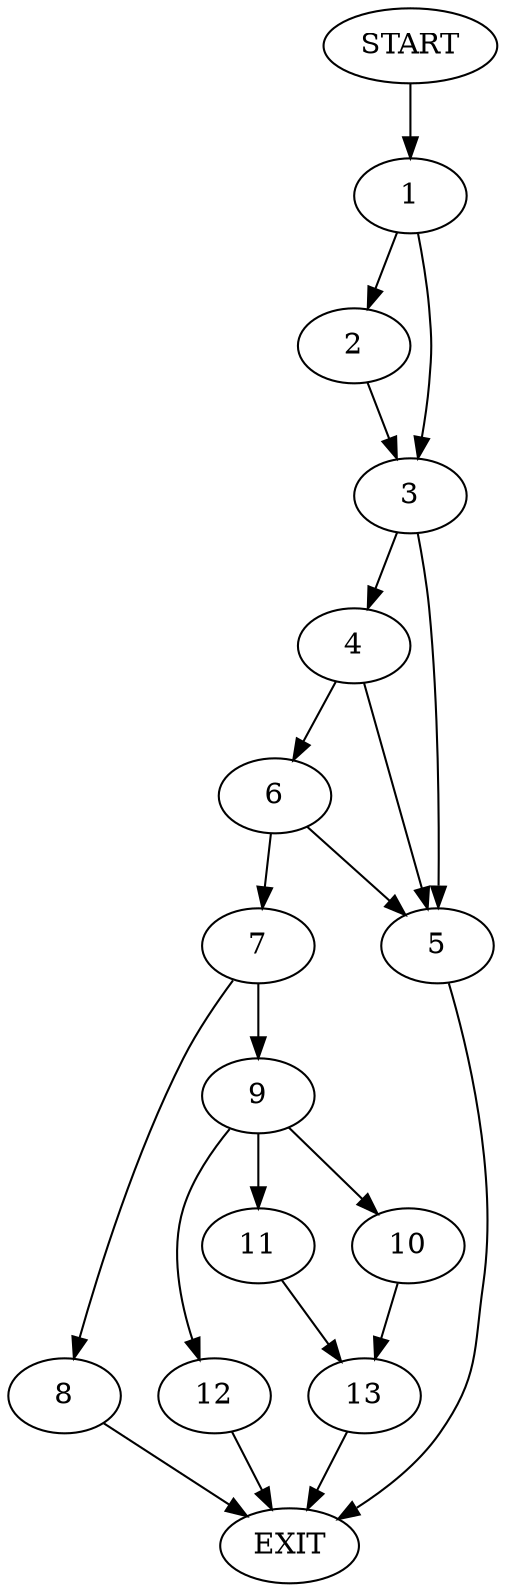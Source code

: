 digraph {
0 [label="START"]
14 [label="EXIT"]
0 -> 1
1 -> 2
1 -> 3
2 -> 3
3 -> 4
3 -> 5
4 -> 5
4 -> 6
5 -> 14
6 -> 7
6 -> 5
7 -> 8
7 -> 9
8 -> 14
9 -> 10
9 -> 11
9 -> 12
11 -> 13
12 -> 14
10 -> 13
13 -> 14
}
